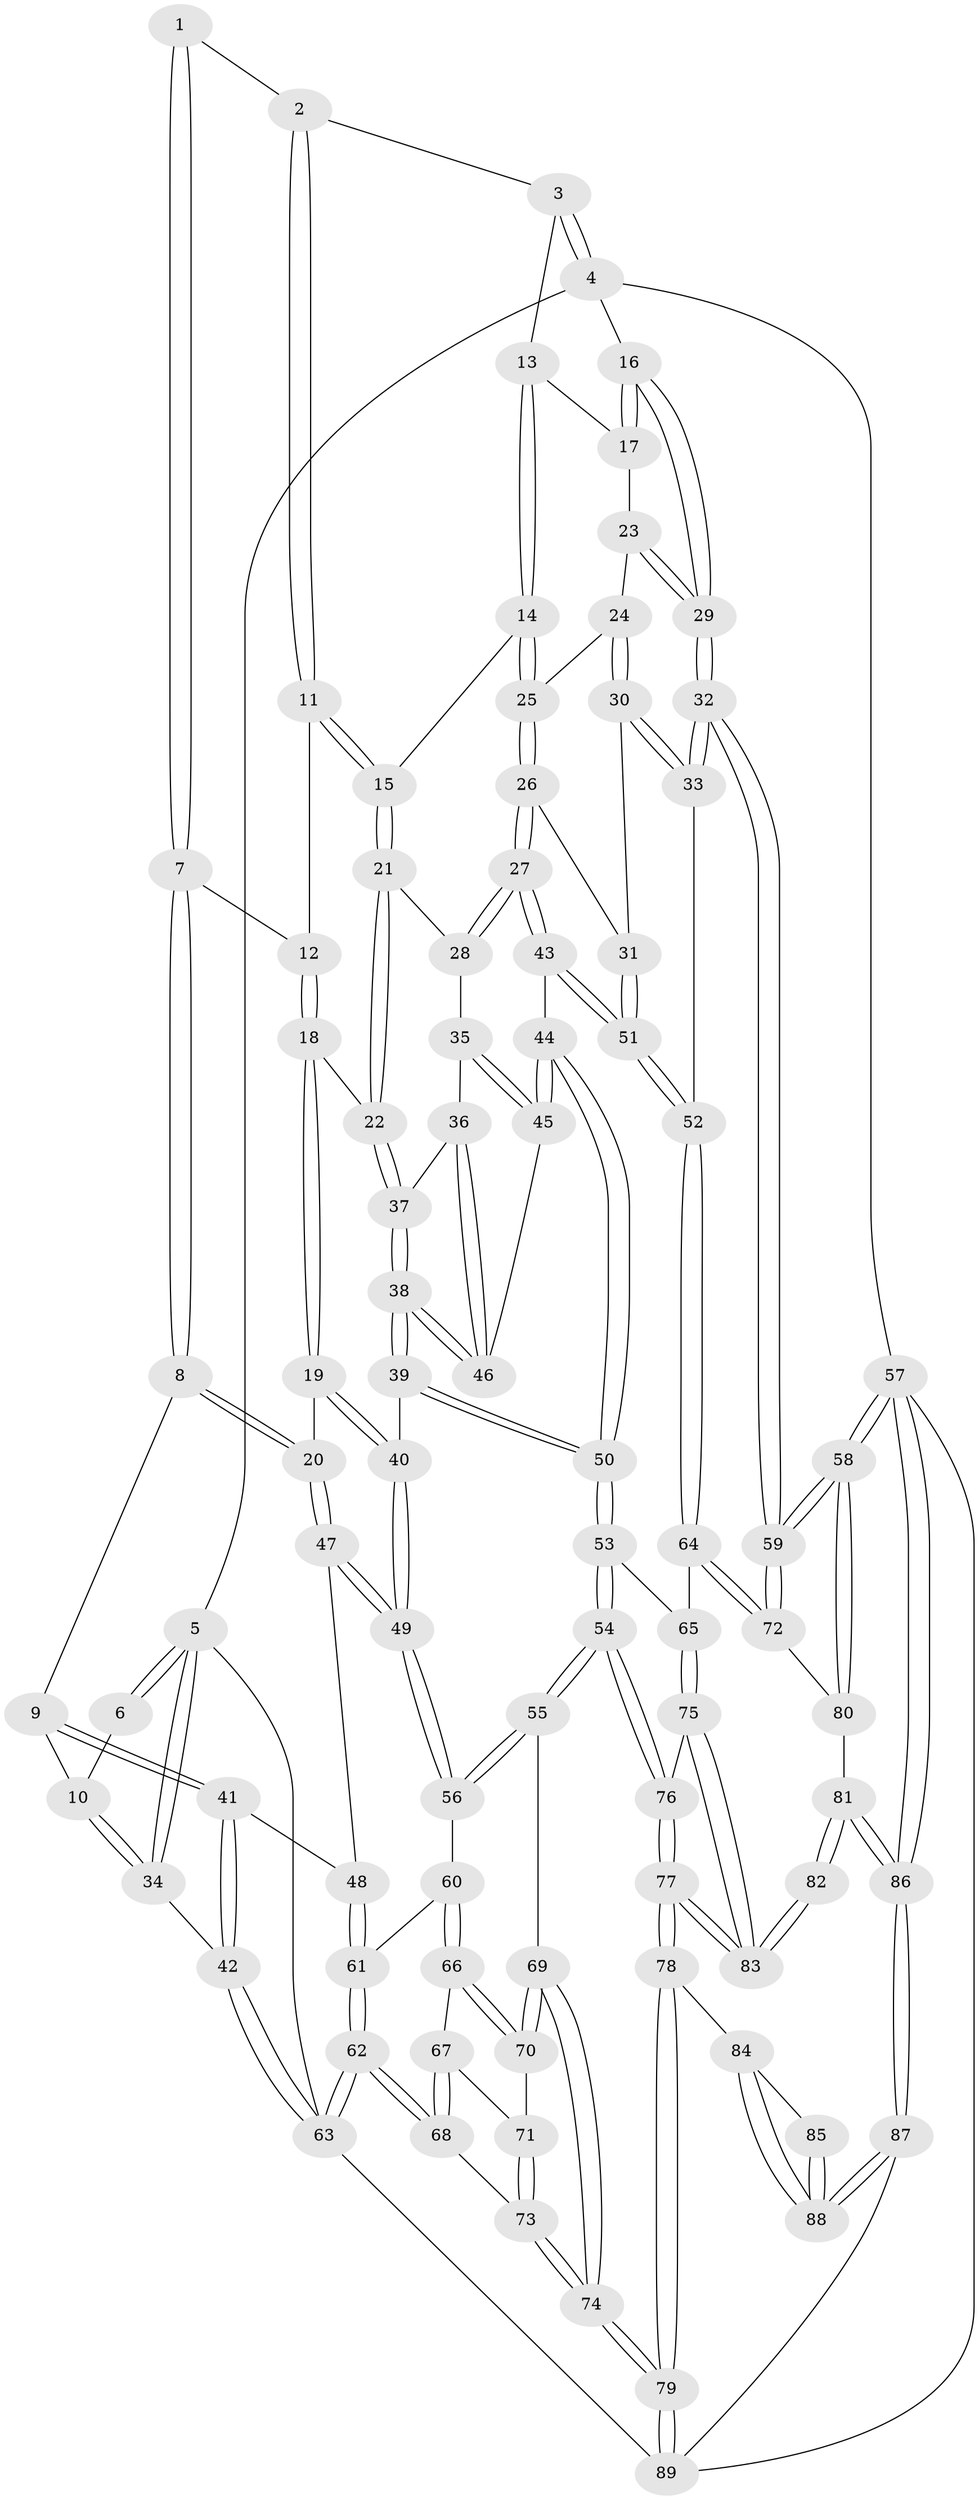 // coarse degree distribution, {3: 0.17647058823529413, 4: 0.35294117647058826, 5: 0.23529411764705882, 6: 0.19607843137254902, 2: 0.0196078431372549, 1: 0.0196078431372549}
// Generated by graph-tools (version 1.1) at 2025/42/03/06/25 10:42:36]
// undirected, 89 vertices, 219 edges
graph export_dot {
graph [start="1"]
  node [color=gray90,style=filled];
  1 [pos="+0.32752339067183417+0"];
  2 [pos="+0.6862606361830721+0"];
  3 [pos="+1+0"];
  4 [pos="+1+0"];
  5 [pos="+0+0"];
  6 [pos="+0.03779726830080641+0"];
  7 [pos="+0.3325741703196574+0"];
  8 [pos="+0.18519502084123043+0.15896713576151023"];
  9 [pos="+0.15004877524158988+0.14594911221016219"];
  10 [pos="+0.1436177002041771+0.14066310390778208"];
  11 [pos="+0.6662994143999752+0"];
  12 [pos="+0.40900305809586807+0.0923950180781397"];
  13 [pos="+0.8476711278321244+0.10326345805642968"];
  14 [pos="+0.8108191513644338+0.14707318149574075"];
  15 [pos="+0.6666333316219257+0.044521503793727935"];
  16 [pos="+1+0"];
  17 [pos="+1+0.09564610663703385"];
  18 [pos="+0.42665823971746025+0.15475929508161743"];
  19 [pos="+0.32963432250000657+0.2209815143545634"];
  20 [pos="+0.22082406078097172+0.20770911490870836"];
  21 [pos="+0.621731159170689+0.13447030976153565"];
  22 [pos="+0.47302607818838527+0.17429856702957072"];
  23 [pos="+0.9093157500404578+0.1764755443526409"];
  24 [pos="+0.8789584272202983+0.19223687780511953"];
  25 [pos="+0.8188682732260262+0.16069530060353146"];
  26 [pos="+0.7471575001505024+0.265572365697694"];
  27 [pos="+0.7203236083830807+0.2721059646008555"];
  28 [pos="+0.6273746699341959+0.15403535418052255"];
  29 [pos="+1+0.4214188139691054"];
  30 [pos="+0.8838378432794036+0.3030143184683626"];
  31 [pos="+0.8243077240285253+0.2968661831925081"];
  32 [pos="+1+0.47509703078685456"];
  33 [pos="+1+0.47405974907937476"];
  34 [pos="+0+0.12215785048557784"];
  35 [pos="+0.6107312126144911+0.20744411641292107"];
  36 [pos="+0.5591990334377325+0.2690552781283251"];
  37 [pos="+0.477112257790053+0.2076303563319599"];
  38 [pos="+0.47948048091556866+0.347490887717147"];
  39 [pos="+0.46784258174000753+0.40089868923663696"];
  40 [pos="+0.4005215130769472+0.3985826668352508"];
  41 [pos="+0+0.4066054519739513"];
  42 [pos="+0+0.4103519345764997"];
  43 [pos="+0.6551648133127751+0.4467010231394056"];
  44 [pos="+0.6518259032488527+0.44702980073009835"];
  45 [pos="+0.6080531219657382+0.3035556030125794"];
  46 [pos="+0.5562566114262436+0.27904187511758005"];
  47 [pos="+0.2086116303463951+0.2671112898090467"];
  48 [pos="+0.008520049100437709+0.4165833096890248"];
  49 [pos="+0.2791559023701523+0.4614649994662597"];
  50 [pos="+0.5723249683914009+0.472632248059102"];
  51 [pos="+0.6980035745274086+0.4629009552243867"];
  52 [pos="+0.850799130801232+0.5392695596700171"];
  53 [pos="+0.51868085700655+0.6408054705522676"];
  54 [pos="+0.47437515581729023+0.6740829619536264"];
  55 [pos="+0.40152366956536334+0.6731111089214695"];
  56 [pos="+0.25238946866307976+0.49837980732416737"];
  57 [pos="+1+1"];
  58 [pos="+1+1"];
  59 [pos="+1+1"];
  60 [pos="+0.19400908546254578+0.5158402845207517"];
  61 [pos="+0.18986306878550263+0.5153054861796846"];
  62 [pos="+0+0.7857706253817088"];
  63 [pos="+0+0.7935578041864029"];
  64 [pos="+0.7933124746667951+0.7018636543896862"];
  65 [pos="+0.6650740631849943+0.7122035359439847"];
  66 [pos="+0.19579289849388895+0.603342175518039"];
  67 [pos="+0.1874710133713827+0.664485611162715"];
  68 [pos="+0.03150118026796322+0.8049037608295588"];
  69 [pos="+0.3584097221656727+0.7129974525184577"];
  70 [pos="+0.29049355090058593+0.7126336092110042"];
  71 [pos="+0.23430517813180754+0.7246410341416522"];
  72 [pos="+0.817725350256924+0.7676840415435521"];
  73 [pos="+0.14929056809676597+0.859396605778672"];
  74 [pos="+0.27257063642839874+0.9731684602534946"];
  75 [pos="+0.6347776366131065+0.8062935736326036"];
  76 [pos="+0.49731120560573955+0.7872719174038221"];
  77 [pos="+0.4923559798501211+0.8841246687245924"];
  78 [pos="+0.4770148489038932+0.9105298518691394"];
  79 [pos="+0.32691163620841457+1"];
  80 [pos="+0.7447350934743584+0.8795172060865588"];
  81 [pos="+0.7245128210899779+0.8992088996633845"];
  82 [pos="+0.6691166727485915+0.8871360236178494"];
  83 [pos="+0.645405685417487+0.8690665892665353"];
  84 [pos="+0.6072382744671937+0.9512882605839675"];
  85 [pos="+0.6484660425790936+0.914095986218018"];
  86 [pos="+0.7853811084619636+1"];
  87 [pos="+0.6129835134178464+1"];
  88 [pos="+0.6134101942124192+1"];
  89 [pos="+0.32868463796893493+1"];
  1 -- 2;
  1 -- 7;
  1 -- 7;
  2 -- 3;
  2 -- 11;
  2 -- 11;
  3 -- 4;
  3 -- 4;
  3 -- 13;
  4 -- 5;
  4 -- 16;
  4 -- 57;
  5 -- 6;
  5 -- 6;
  5 -- 34;
  5 -- 34;
  5 -- 63;
  6 -- 10;
  7 -- 8;
  7 -- 8;
  7 -- 12;
  8 -- 9;
  8 -- 20;
  8 -- 20;
  9 -- 10;
  9 -- 41;
  9 -- 41;
  10 -- 34;
  10 -- 34;
  11 -- 12;
  11 -- 15;
  11 -- 15;
  12 -- 18;
  12 -- 18;
  13 -- 14;
  13 -- 14;
  13 -- 17;
  14 -- 15;
  14 -- 25;
  14 -- 25;
  15 -- 21;
  15 -- 21;
  16 -- 17;
  16 -- 17;
  16 -- 29;
  16 -- 29;
  17 -- 23;
  18 -- 19;
  18 -- 19;
  18 -- 22;
  19 -- 20;
  19 -- 40;
  19 -- 40;
  20 -- 47;
  20 -- 47;
  21 -- 22;
  21 -- 22;
  21 -- 28;
  22 -- 37;
  22 -- 37;
  23 -- 24;
  23 -- 29;
  23 -- 29;
  24 -- 25;
  24 -- 30;
  24 -- 30;
  25 -- 26;
  25 -- 26;
  26 -- 27;
  26 -- 27;
  26 -- 31;
  27 -- 28;
  27 -- 28;
  27 -- 43;
  27 -- 43;
  28 -- 35;
  29 -- 32;
  29 -- 32;
  30 -- 31;
  30 -- 33;
  30 -- 33;
  31 -- 51;
  31 -- 51;
  32 -- 33;
  32 -- 33;
  32 -- 59;
  32 -- 59;
  33 -- 52;
  34 -- 42;
  35 -- 36;
  35 -- 45;
  35 -- 45;
  36 -- 37;
  36 -- 46;
  36 -- 46;
  37 -- 38;
  37 -- 38;
  38 -- 39;
  38 -- 39;
  38 -- 46;
  38 -- 46;
  39 -- 40;
  39 -- 50;
  39 -- 50;
  40 -- 49;
  40 -- 49;
  41 -- 42;
  41 -- 42;
  41 -- 48;
  42 -- 63;
  42 -- 63;
  43 -- 44;
  43 -- 51;
  43 -- 51;
  44 -- 45;
  44 -- 45;
  44 -- 50;
  44 -- 50;
  45 -- 46;
  47 -- 48;
  47 -- 49;
  47 -- 49;
  48 -- 61;
  48 -- 61;
  49 -- 56;
  49 -- 56;
  50 -- 53;
  50 -- 53;
  51 -- 52;
  51 -- 52;
  52 -- 64;
  52 -- 64;
  53 -- 54;
  53 -- 54;
  53 -- 65;
  54 -- 55;
  54 -- 55;
  54 -- 76;
  54 -- 76;
  55 -- 56;
  55 -- 56;
  55 -- 69;
  56 -- 60;
  57 -- 58;
  57 -- 58;
  57 -- 86;
  57 -- 86;
  57 -- 89;
  58 -- 59;
  58 -- 59;
  58 -- 80;
  58 -- 80;
  59 -- 72;
  59 -- 72;
  60 -- 61;
  60 -- 66;
  60 -- 66;
  61 -- 62;
  61 -- 62;
  62 -- 63;
  62 -- 63;
  62 -- 68;
  62 -- 68;
  63 -- 89;
  64 -- 65;
  64 -- 72;
  64 -- 72;
  65 -- 75;
  65 -- 75;
  66 -- 67;
  66 -- 70;
  66 -- 70;
  67 -- 68;
  67 -- 68;
  67 -- 71;
  68 -- 73;
  69 -- 70;
  69 -- 70;
  69 -- 74;
  69 -- 74;
  70 -- 71;
  71 -- 73;
  71 -- 73;
  72 -- 80;
  73 -- 74;
  73 -- 74;
  74 -- 79;
  74 -- 79;
  75 -- 76;
  75 -- 83;
  75 -- 83;
  76 -- 77;
  76 -- 77;
  77 -- 78;
  77 -- 78;
  77 -- 83;
  77 -- 83;
  78 -- 79;
  78 -- 79;
  78 -- 84;
  79 -- 89;
  79 -- 89;
  80 -- 81;
  81 -- 82;
  81 -- 82;
  81 -- 86;
  81 -- 86;
  82 -- 83;
  82 -- 83;
  84 -- 85;
  84 -- 88;
  84 -- 88;
  85 -- 88;
  85 -- 88;
  86 -- 87;
  86 -- 87;
  87 -- 88;
  87 -- 88;
  87 -- 89;
}
